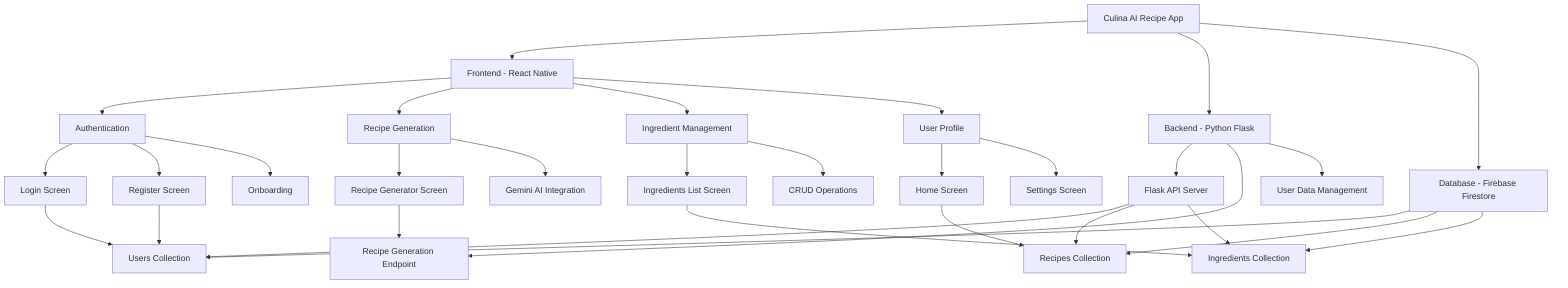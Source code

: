 graph TD
    A[Culina AI Recipe App] --> B[Frontend - React Native]
    A --> C[Backend - Python Flask]
    A --> D[Database - Firebase Firestore]

    B --> B1[Authentication]
    B --> B2[Recipe Generation]
    B --> B3[Ingredient Management]
    B --> B4[User Profile]

    B1 --> B1a[Login Screen]
    B1 --> B1b[Register Screen]
    B1 --> B1c[Onboarding]

    B2 --> B2a[Recipe Generator Screen]
    B2 --> B2b[Gemini AI Integration]

    B3 --> B3a[Ingredients List Screen]
    B3 --> B3b[CRUD Operations]

    B4 --> B4a[Home Screen]
    B4 --> B4b[Settings Screen]

    C --> C1[Flask API Server]
    C --> C2[Recipe Generation Endpoint]
    C --> C3[User Data Management]

    D --> D1[Users Collection]
    D --> D2[Recipes Collection]
    D --> D3[Ingredients Collection]

    B1a --> D1
    B1b --> D1
    B2a --> C2
    B3a --> D3
    B4a --> D2

    C1 --> D1
    C1 --> D2
    C1 --> D3